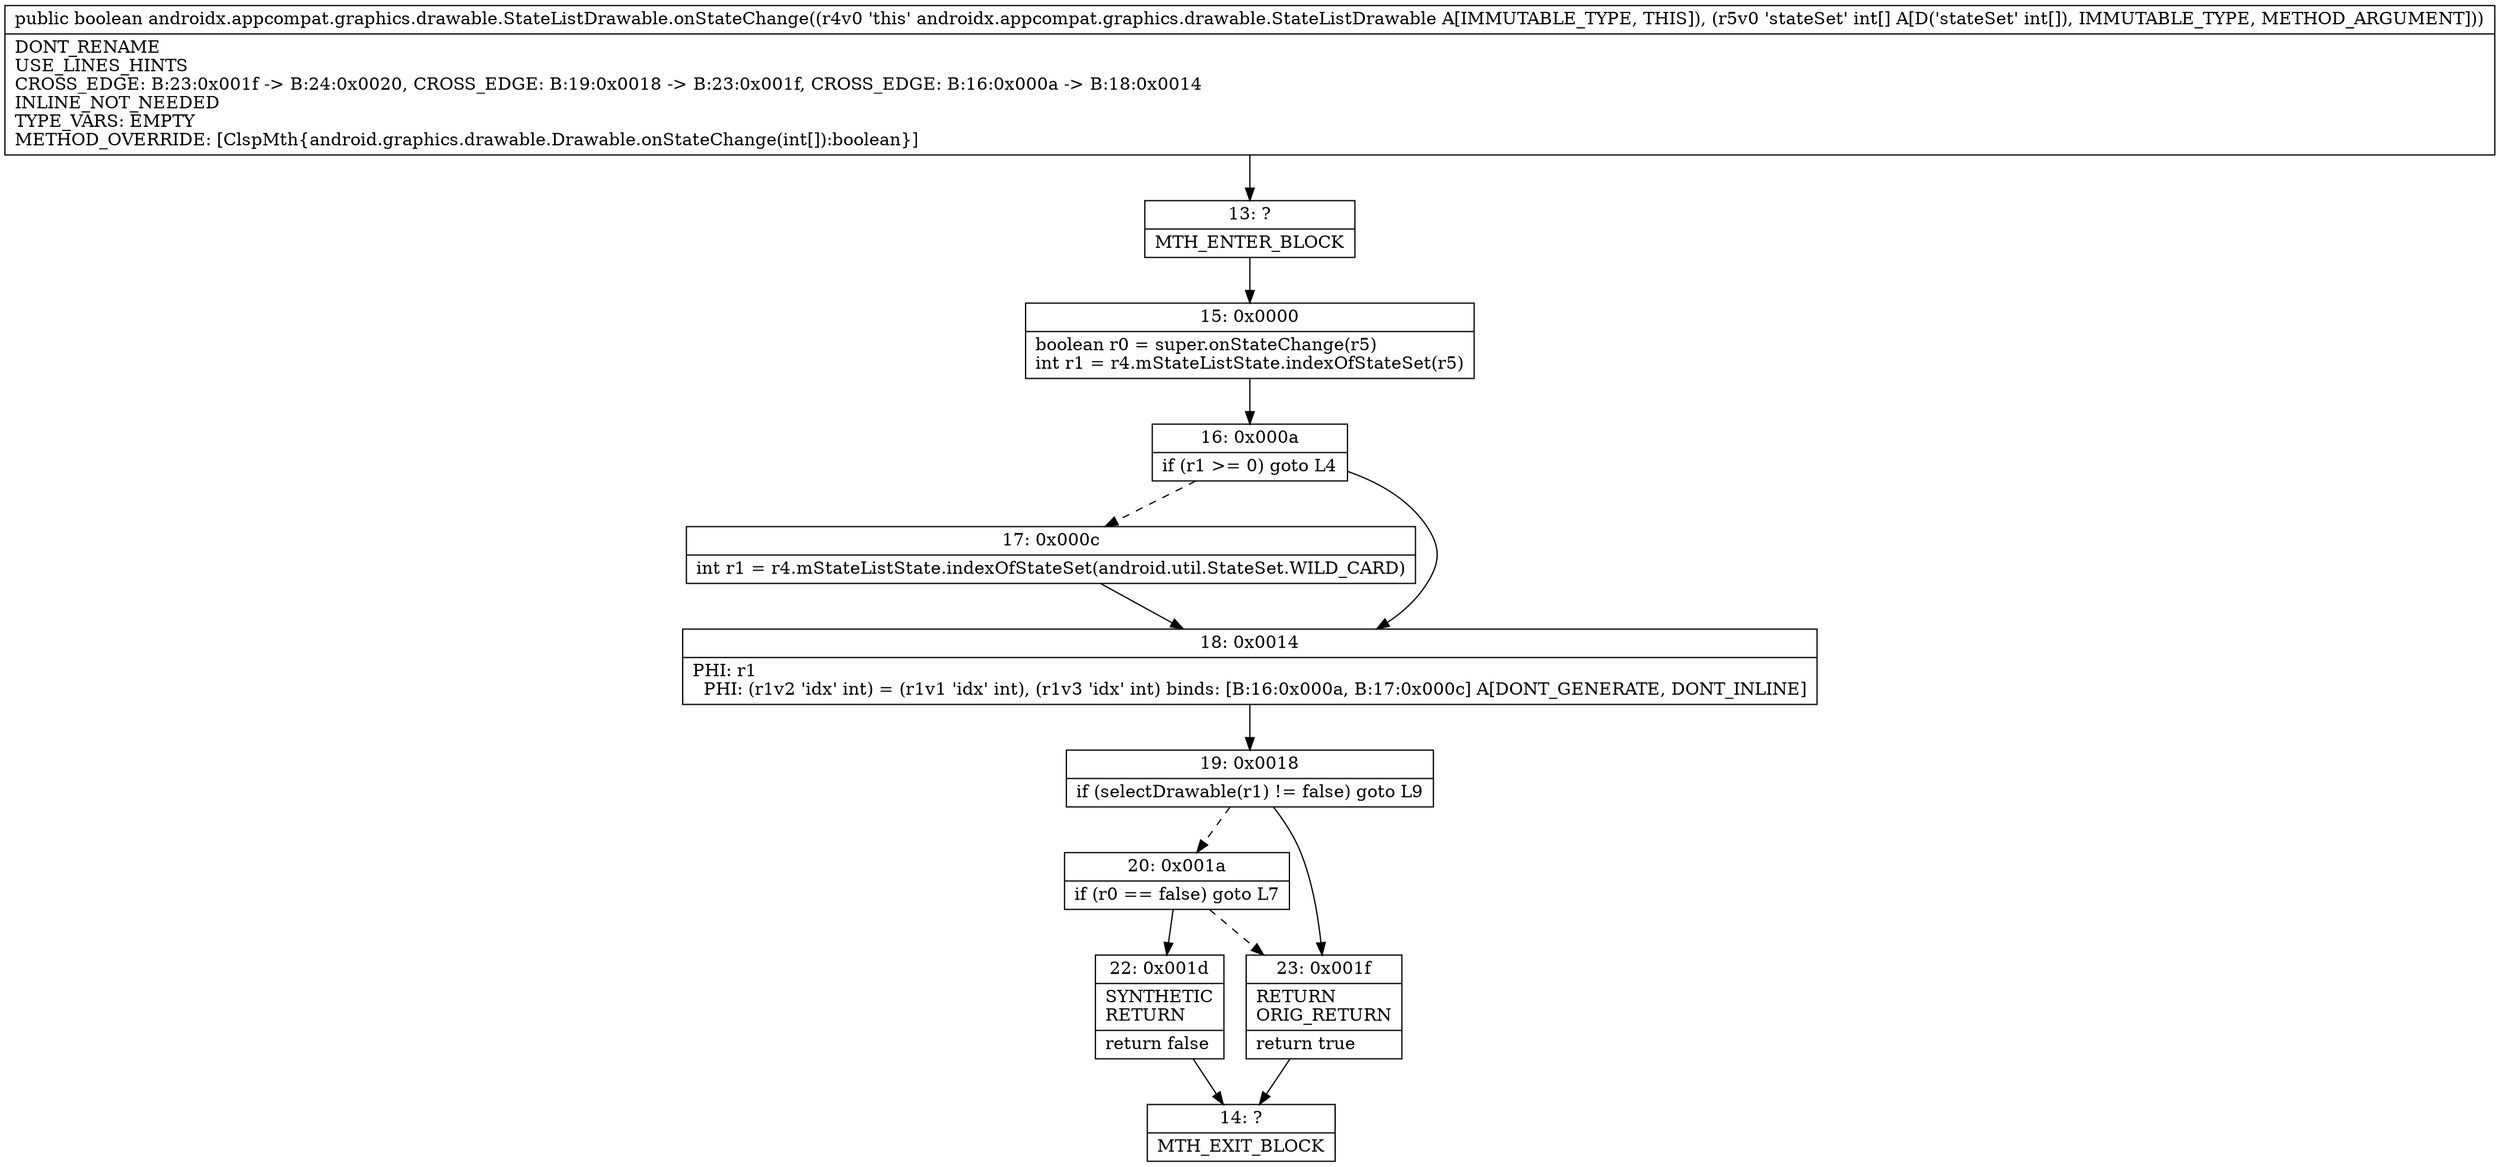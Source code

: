digraph "CFG forandroidx.appcompat.graphics.drawable.StateListDrawable.onStateChange([I)Z" {
Node_13 [shape=record,label="{13\:\ ?|MTH_ENTER_BLOCK\l}"];
Node_15 [shape=record,label="{15\:\ 0x0000|boolean r0 = super.onStateChange(r5)\lint r1 = r4.mStateListState.indexOfStateSet(r5)\l}"];
Node_16 [shape=record,label="{16\:\ 0x000a|if (r1 \>= 0) goto L4\l}"];
Node_17 [shape=record,label="{17\:\ 0x000c|int r1 = r4.mStateListState.indexOfStateSet(android.util.StateSet.WILD_CARD)\l}"];
Node_18 [shape=record,label="{18\:\ 0x0014|PHI: r1 \l  PHI: (r1v2 'idx' int) = (r1v1 'idx' int), (r1v3 'idx' int) binds: [B:16:0x000a, B:17:0x000c] A[DONT_GENERATE, DONT_INLINE]\l}"];
Node_19 [shape=record,label="{19\:\ 0x0018|if (selectDrawable(r1) != false) goto L9\l}"];
Node_20 [shape=record,label="{20\:\ 0x001a|if (r0 == false) goto L7\l}"];
Node_22 [shape=record,label="{22\:\ 0x001d|SYNTHETIC\lRETURN\l|return false\l}"];
Node_14 [shape=record,label="{14\:\ ?|MTH_EXIT_BLOCK\l}"];
Node_23 [shape=record,label="{23\:\ 0x001f|RETURN\lORIG_RETURN\l|return true\l}"];
MethodNode[shape=record,label="{public boolean androidx.appcompat.graphics.drawable.StateListDrawable.onStateChange((r4v0 'this' androidx.appcompat.graphics.drawable.StateListDrawable A[IMMUTABLE_TYPE, THIS]), (r5v0 'stateSet' int[] A[D('stateSet' int[]), IMMUTABLE_TYPE, METHOD_ARGUMENT]))  | DONT_RENAME\lUSE_LINES_HINTS\lCROSS_EDGE: B:23:0x001f \-\> B:24:0x0020, CROSS_EDGE: B:19:0x0018 \-\> B:23:0x001f, CROSS_EDGE: B:16:0x000a \-\> B:18:0x0014\lINLINE_NOT_NEEDED\lTYPE_VARS: EMPTY\lMETHOD_OVERRIDE: [ClspMth\{android.graphics.drawable.Drawable.onStateChange(int[]):boolean\}]\l}"];
MethodNode -> Node_13;Node_13 -> Node_15;
Node_15 -> Node_16;
Node_16 -> Node_17[style=dashed];
Node_16 -> Node_18;
Node_17 -> Node_18;
Node_18 -> Node_19;
Node_19 -> Node_20[style=dashed];
Node_19 -> Node_23;
Node_20 -> Node_22;
Node_20 -> Node_23[style=dashed];
Node_22 -> Node_14;
Node_23 -> Node_14;
}

